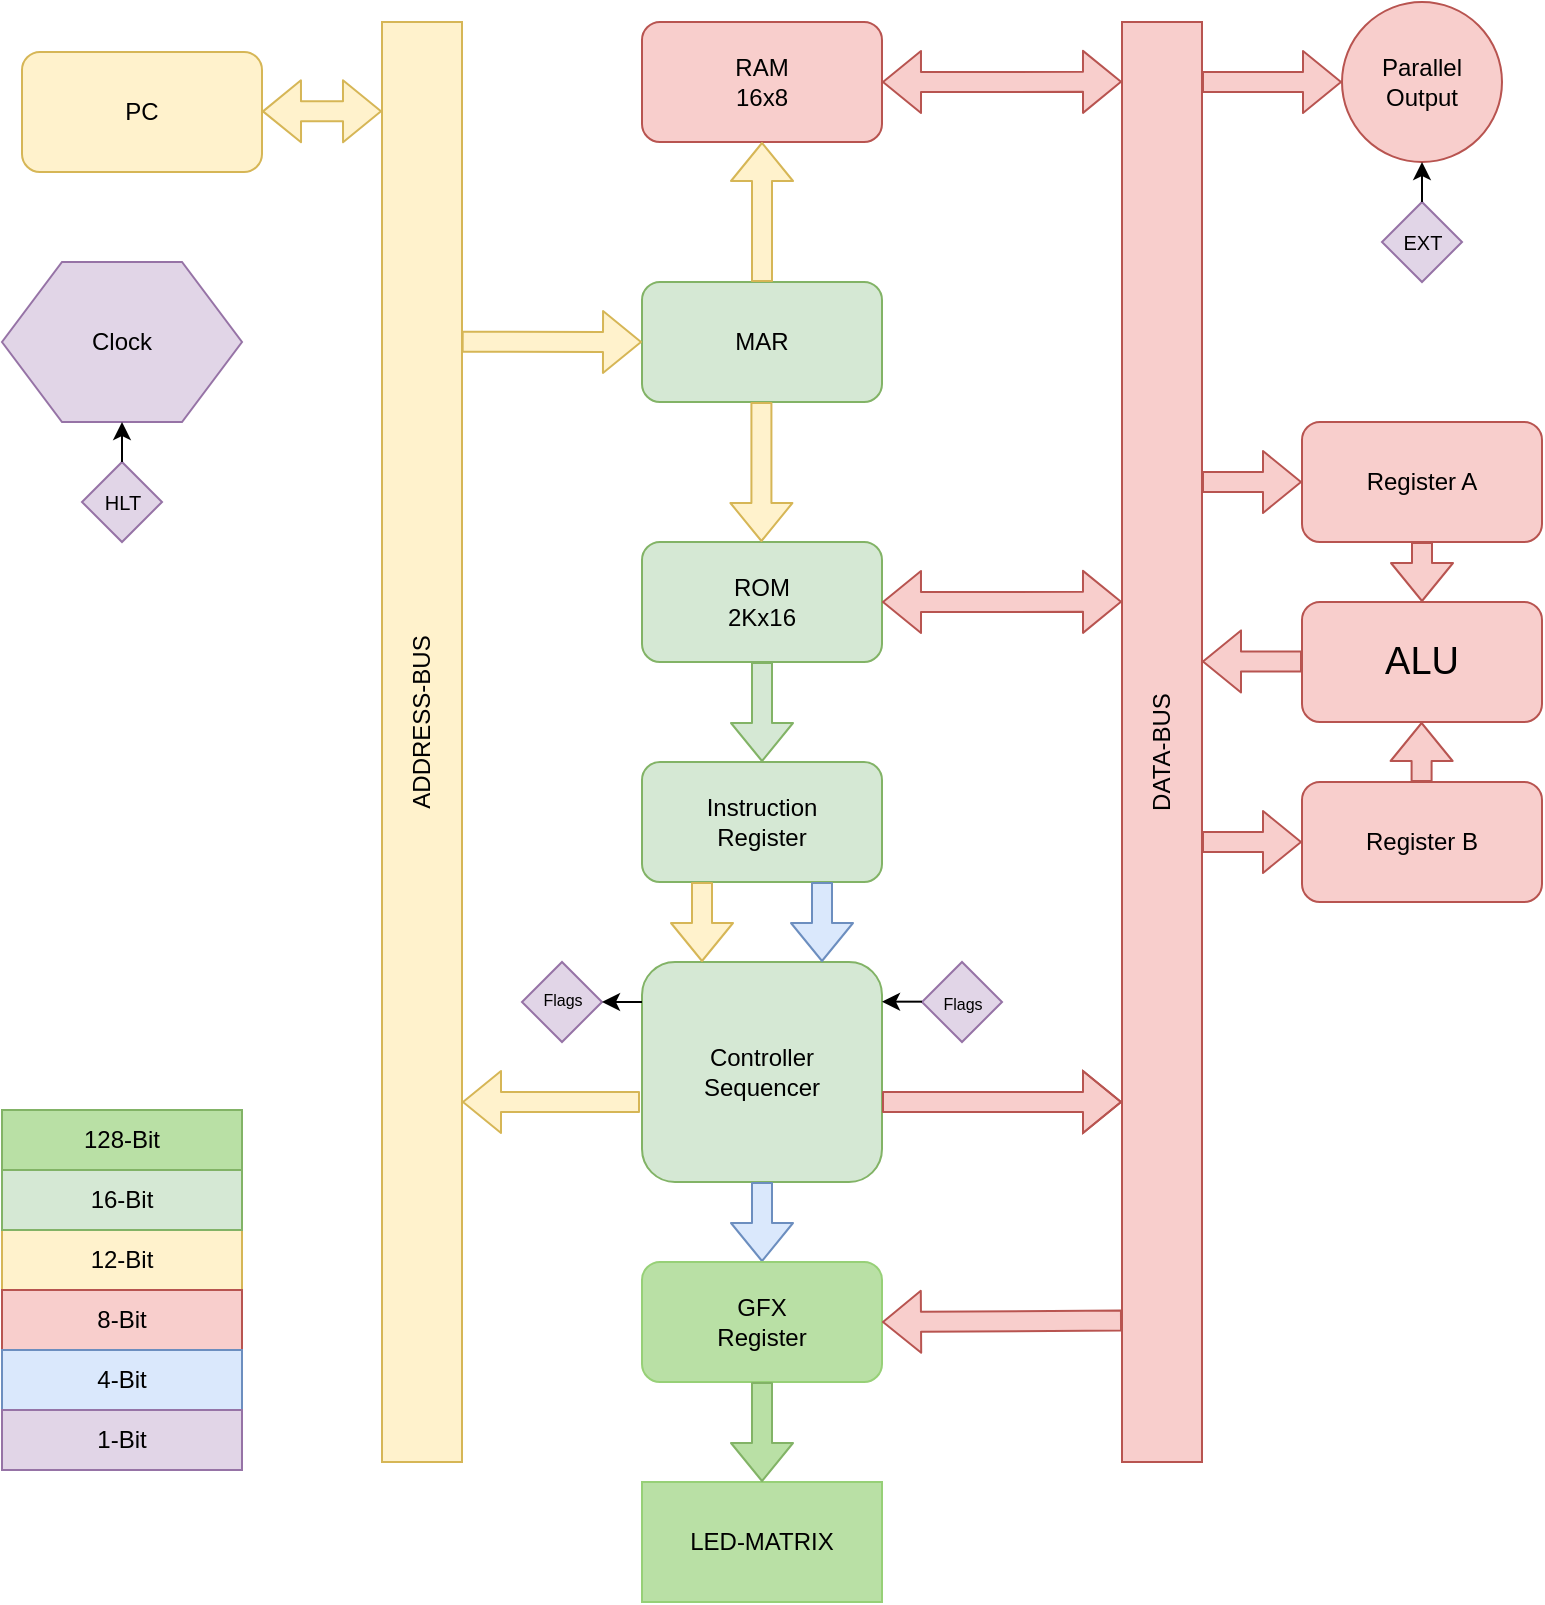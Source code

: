 <mxfile version="13.0.8"><diagram id="WFmuT5oM-DBxWraqQ1yd" name="Page-1"><mxGraphModel dx="2858" dy="1019" grid="1" gridSize="10" guides="1" tooltips="1" connect="1" arrows="1" fold="1" page="1" pageScale="1" pageWidth="827" pageHeight="1169" math="0" shadow="0"><root><mxCell id="0"/><mxCell id="1" parent="0"/><mxCell id="95xMvqeUkD8rkZqY0t32-1" value="" style="rounded=1;whiteSpace=wrap;html=1;fillColor=#fff2cc;strokeColor=#d6b656;" vertex="1" parent="1"><mxGeometry x="-430" y="55" width="120" height="60" as="geometry"/></mxCell><mxCell id="95xMvqeUkD8rkZqY0t32-2" value="PC" style="text;html=1;strokeColor=none;fillColor=none;align=center;verticalAlign=middle;whiteSpace=wrap;rounded=0;" vertex="1" parent="1"><mxGeometry x="-390" y="75" width="40" height="20" as="geometry"/></mxCell><mxCell id="95xMvqeUkD8rkZqY0t32-4" value="" style="rounded=0;whiteSpace=wrap;html=1;fillColor=#fff2cc;strokeColor=#d6b656;" vertex="1" parent="1"><mxGeometry x="-250" y="40" width="40" height="720" as="geometry"/></mxCell><mxCell id="95xMvqeUkD8rkZqY0t32-5" value="" style="rounded=0;whiteSpace=wrap;html=1;fillColor=#fff2cc;strokeColor=#d6b656;" vertex="1" parent="1"><mxGeometry x="-440" y="644" width="120" height="30" as="geometry"/></mxCell><mxCell id="95xMvqeUkD8rkZqY0t32-6" value="12-Bit" style="text;html=1;strokeColor=none;fillColor=none;align=center;verticalAlign=middle;whiteSpace=wrap;rounded=0;" vertex="1" parent="1"><mxGeometry x="-400" y="649" width="40" height="20" as="geometry"/></mxCell><mxCell id="95xMvqeUkD8rkZqY0t32-7" value="ADDRESS-BUS" style="text;html=1;strokeColor=none;fillColor=none;align=center;verticalAlign=middle;whiteSpace=wrap;rounded=0;rotation=-90;" vertex="1" parent="1"><mxGeometry x="-285" y="380" width="110" height="20" as="geometry"/></mxCell><mxCell id="95xMvqeUkD8rkZqY0t32-8" value="" style="rounded=1;whiteSpace=wrap;html=1;fillColor=#f8cecc;strokeColor=#b85450;" vertex="1" parent="1"><mxGeometry x="210" y="240" width="120" height="60" as="geometry"/></mxCell><mxCell id="95xMvqeUkD8rkZqY0t32-9" value="Register A" style="text;html=1;strokeColor=none;fillColor=none;align=center;verticalAlign=middle;whiteSpace=wrap;rounded=0;" vertex="1" parent="1"><mxGeometry x="240" y="260" width="60" height="20" as="geometry"/></mxCell><mxCell id="95xMvqeUkD8rkZqY0t32-11" value="" style="rounded=0;whiteSpace=wrap;html=1;fillColor=#f8cecc;strokeColor=#b85450;" vertex="1" parent="1"><mxGeometry x="120" y="40" width="40" height="720" as="geometry"/></mxCell><mxCell id="95xMvqeUkD8rkZqY0t32-12" value="DATA-BUS" style="text;html=1;strokeColor=none;fillColor=none;align=center;verticalAlign=middle;whiteSpace=wrap;rounded=0;rotation=-90;" vertex="1" parent="1"><mxGeometry x="100" y="395" width="80" height="20" as="geometry"/></mxCell><mxCell id="95xMvqeUkD8rkZqY0t32-15" value="" style="shape=flexArrow;endArrow=classic;html=1;entryX=0;entryY=0.5;entryDx=0;entryDy=0;fillColor=#f8cecc;strokeColor=#b85450;" edge="1" parent="1" target="95xMvqeUkD8rkZqY0t32-8"><mxGeometry width="50" height="50" relative="1" as="geometry"><mxPoint x="160" y="270" as="sourcePoint"/><mxPoint x="210" y="220" as="targetPoint"/></mxGeometry></mxCell><mxCell id="95xMvqeUkD8rkZqY0t32-16" value="" style="rounded=1;whiteSpace=wrap;html=1;fillColor=#f8cecc;strokeColor=#b85450;" vertex="1" parent="1"><mxGeometry x="210" y="420" width="120" height="60" as="geometry"/></mxCell><mxCell id="95xMvqeUkD8rkZqY0t32-17" value="Register B" style="text;html=1;strokeColor=none;fillColor=none;align=center;verticalAlign=middle;whiteSpace=wrap;rounded=0;" vertex="1" parent="1"><mxGeometry x="240" y="440" width="60" height="20" as="geometry"/></mxCell><mxCell id="95xMvqeUkD8rkZqY0t32-18" value="" style="shape=flexArrow;endArrow=classic;html=1;entryX=0;entryY=0.5;entryDx=0;entryDy=0;fillColor=#f8cecc;strokeColor=#b85450;" edge="1" parent="1" target="95xMvqeUkD8rkZqY0t32-16"><mxGeometry width="50" height="50" relative="1" as="geometry"><mxPoint x="160" y="450" as="sourcePoint"/><mxPoint x="210" y="400" as="targetPoint"/></mxGeometry></mxCell><mxCell id="95xMvqeUkD8rkZqY0t32-19" value="&lt;font style=&quot;font-size: 19px&quot;&gt;ALU&lt;/font&gt;" style="rounded=1;whiteSpace=wrap;html=1;fillColor=#f8cecc;strokeColor=#b85450;" vertex="1" parent="1"><mxGeometry x="210" y="330" width="120" height="60" as="geometry"/></mxCell><mxCell id="95xMvqeUkD8rkZqY0t32-20" value="" style="shape=flexArrow;endArrow=classic;html=1;exitX=0.5;exitY=1;exitDx=0;exitDy=0;fillColor=#f8cecc;strokeColor=#b85450;" edge="1" parent="1" source="95xMvqeUkD8rkZqY0t32-8"><mxGeometry width="50" height="50" relative="1" as="geometry"><mxPoint x="220" y="380" as="sourcePoint"/><mxPoint x="270" y="330" as="targetPoint"/></mxGeometry></mxCell><mxCell id="95xMvqeUkD8rkZqY0t32-22" value="" style="shape=flexArrow;endArrow=classic;html=1;exitX=0.5;exitY=1;exitDx=0;exitDy=0;fillColor=#f8cecc;strokeColor=#b85450;" edge="1" parent="1"><mxGeometry width="50" height="50" relative="1" as="geometry"><mxPoint x="269.8" y="420" as="sourcePoint"/><mxPoint x="269.8" y="390" as="targetPoint"/></mxGeometry></mxCell><mxCell id="95xMvqeUkD8rkZqY0t32-23" value="RAM&lt;br&gt;16x8" style="rounded=1;whiteSpace=wrap;html=1;fillColor=#f8cecc;strokeColor=#b85450;" vertex="1" parent="1"><mxGeometry x="-120" y="40" width="120" height="60" as="geometry"/></mxCell><mxCell id="95xMvqeUkD8rkZqY0t32-25" value="" style="rounded=0;whiteSpace=wrap;html=1;fillColor=#f8cecc;strokeColor=#b85450;" vertex="1" parent="1"><mxGeometry x="-440" y="674" width="120" height="30" as="geometry"/></mxCell><mxCell id="95xMvqeUkD8rkZqY0t32-26" value="8-Bit" style="text;html=1;strokeColor=none;fillColor=none;align=center;verticalAlign=middle;whiteSpace=wrap;rounded=0;" vertex="1" parent="1"><mxGeometry x="-400" y="679" width="40" height="20" as="geometry"/></mxCell><mxCell id="95xMvqeUkD8rkZqY0t32-27" value="" style="shape=flexArrow;endArrow=classic;html=1;entryX=0;entryY=0.5;entryDx=0;entryDy=0;fillColor=#f8cecc;strokeColor=#b85450;" edge="1" parent="1"><mxGeometry width="50" height="50" relative="1" as="geometry"><mxPoint x="210" y="359.71" as="sourcePoint"/><mxPoint x="160" y="359.71" as="targetPoint"/></mxGeometry></mxCell><mxCell id="95xMvqeUkD8rkZqY0t32-29" value="" style="shape=flexArrow;endArrow=classic;startArrow=classic;html=1;exitX=0;exitY=0.068;exitDx=0;exitDy=0;exitPerimeter=0;fillColor=#f8cecc;strokeColor=#b85450;entryX=1;entryY=0.5;entryDx=0;entryDy=0;" edge="1" parent="1" target="95xMvqeUkD8rkZqY0t32-23"><mxGeometry width="50" height="50" relative="1" as="geometry"><mxPoint x="120" y="69.92" as="sourcePoint"/><mxPoint x="60" y="70" as="targetPoint"/></mxGeometry></mxCell><mxCell id="95xMvqeUkD8rkZqY0t32-31" value="ROM&lt;br&gt;2Kx16" style="rounded=1;whiteSpace=wrap;html=1;fillColor=#d5e8d4;strokeColor=#82b366;" vertex="1" parent="1"><mxGeometry x="-120" y="300" width="120" height="60" as="geometry"/></mxCell><mxCell id="95xMvqeUkD8rkZqY0t32-32" value="" style="shape=flexArrow;endArrow=classic;startArrow=classic;html=1;exitX=0;exitY=0.068;exitDx=0;exitDy=0;exitPerimeter=0;fillColor=#f8cecc;strokeColor=#b85450;entryX=1;entryY=0.5;entryDx=0;entryDy=0;" edge="1" parent="1" target="95xMvqeUkD8rkZqY0t32-31"><mxGeometry width="50" height="50" relative="1" as="geometry"><mxPoint x="120" y="329.92" as="sourcePoint"/><mxPoint x="60" y="330" as="targetPoint"/></mxGeometry></mxCell><mxCell id="95xMvqeUkD8rkZqY0t32-34" value="" style="shape=flexArrow;endArrow=classic;html=1;fillColor=#d5e8d4;strokeColor=#82b366;exitX=0.5;exitY=1;exitDx=0;exitDy=0;" edge="1" parent="1" source="95xMvqeUkD8rkZqY0t32-31"><mxGeometry width="50" height="50" relative="1" as="geometry"><mxPoint x="-60.2" y="370" as="sourcePoint"/><mxPoint x="-60" y="410" as="targetPoint"/></mxGeometry></mxCell><mxCell id="95xMvqeUkD8rkZqY0t32-35" value="Instruction&lt;br&gt;Register" style="rounded=1;whiteSpace=wrap;html=1;fillColor=#d5e8d4;strokeColor=#82b366;" vertex="1" parent="1"><mxGeometry x="-120" y="410" width="120" height="60" as="geometry"/></mxCell><mxCell id="95xMvqeUkD8rkZqY0t32-36" value="Controller&lt;br&gt;Sequencer" style="rounded=1;whiteSpace=wrap;html=1;fillColor=#d5e8d4;strokeColor=#82b366;" vertex="1" parent="1"><mxGeometry x="-120" y="510" width="120" height="110" as="geometry"/></mxCell><mxCell id="95xMvqeUkD8rkZqY0t32-37" value="" style="shape=flexArrow;endArrow=classic;html=1;exitX=0.25;exitY=1;exitDx=0;exitDy=0;entryX=0.25;entryY=0;entryDx=0;entryDy=0;fillColor=#fff2cc;strokeColor=#d6b656;" edge="1" parent="1" source="95xMvqeUkD8rkZqY0t32-35" target="95xMvqeUkD8rkZqY0t32-36"><mxGeometry width="50" height="50" relative="1" as="geometry"><mxPoint x="-80" y="520" as="sourcePoint"/><mxPoint x="-30" y="470" as="targetPoint"/></mxGeometry></mxCell><mxCell id="95xMvqeUkD8rkZqY0t32-38" value="" style="shape=flexArrow;endArrow=classic;html=1;exitX=0.25;exitY=1;exitDx=0;exitDy=0;entryX=0.25;entryY=0;entryDx=0;entryDy=0;fillColor=#dae8fc;strokeColor=#6c8ebf;" edge="1" parent="1"><mxGeometry width="50" height="50" relative="1" as="geometry"><mxPoint x="-30" y="470" as="sourcePoint"/><mxPoint x="-30" y="510" as="targetPoint"/></mxGeometry></mxCell><mxCell id="95xMvqeUkD8rkZqY0t32-41" value="4-Bit" style="rounded=0;whiteSpace=wrap;html=1;fillColor=#dae8fc;strokeColor=#6c8ebf;" vertex="1" parent="1"><mxGeometry x="-440" y="704" width="120" height="30" as="geometry"/></mxCell><mxCell id="95xMvqeUkD8rkZqY0t32-44" value="" style="rounded=0;whiteSpace=wrap;html=1;fillColor=#d5e8d4;strokeColor=#82b366;" vertex="1" parent="1"><mxGeometry x="-440" y="614" width="120" height="30" as="geometry"/></mxCell><mxCell id="95xMvqeUkD8rkZqY0t32-45" value="16-Bit" style="text;html=1;strokeColor=none;fillColor=none;align=center;verticalAlign=middle;whiteSpace=wrap;rounded=0;" vertex="1" parent="1"><mxGeometry x="-400" y="619" width="40" height="20" as="geometry"/></mxCell><mxCell id="95xMvqeUkD8rkZqY0t32-50" value="1-Bit" style="rounded=0;whiteSpace=wrap;html=1;fillColor=#e1d5e7;strokeColor=#9673a6;" vertex="1" parent="1"><mxGeometry x="-440" y="734" width="120" height="30" as="geometry"/></mxCell><mxCell id="95xMvqeUkD8rkZqY0t32-53" value="" style="shape=flexArrow;endArrow=classic;startArrow=classic;html=1;exitX=0;exitY=0.068;exitDx=0;exitDy=0;exitPerimeter=0;fillColor=#fff2cc;strokeColor=#d6b656;" edge="1" parent="1"><mxGeometry width="50" height="50" relative="1" as="geometry"><mxPoint x="-250" y="84.6" as="sourcePoint"/><mxPoint x="-310" y="84.68" as="targetPoint"/></mxGeometry></mxCell><mxCell id="95xMvqeUkD8rkZqY0t32-46" value="" style="rhombus;whiteSpace=wrap;html=1;fillColor=#e1d5e7;strokeColor=#9673a6;rotation=90;" vertex="1" parent="1"><mxGeometry x="-180" y="510" width="40" height="40" as="geometry"/></mxCell><mxCell id="95xMvqeUkD8rkZqY0t32-48" value="" style="endArrow=classic;html=1;" edge="1" parent="1"><mxGeometry width="50" height="50" relative="1" as="geometry"><mxPoint x="-120" y="530" as="sourcePoint"/><mxPoint x="-140" y="530" as="targetPoint"/><Array as="points"><mxPoint x="-130" y="530"/></Array></mxGeometry></mxCell><mxCell id="95xMvqeUkD8rkZqY0t32-51" value="&lt;font style=&quot;font-size: 8px&quot;&gt;Flags&lt;/font&gt;" style="text;html=1;strokeColor=none;fillColor=none;align=center;verticalAlign=middle;whiteSpace=wrap;rounded=0;" vertex="1" parent="1"><mxGeometry x="-177.5" y="520" width="35" height="15" as="geometry"/></mxCell><mxCell id="95xMvqeUkD8rkZqY0t32-55" value="" style="rhombus;whiteSpace=wrap;html=1;fillColor=#e1d5e7;strokeColor=#9673a6;rotation=90;" vertex="1" parent="1"><mxGeometry x="20" y="510" width="40" height="40" as="geometry"/></mxCell><mxCell id="95xMvqeUkD8rkZqY0t32-56" value="" style="endArrow=classic;html=1;" edge="1" parent="1"><mxGeometry width="50" height="50" relative="1" as="geometry"><mxPoint x="20" y="529.83" as="sourcePoint"/><mxPoint y="529.83" as="targetPoint"/><Array as="points"><mxPoint x="10" y="529.83"/></Array></mxGeometry></mxCell><mxCell id="95xMvqeUkD8rkZqY0t32-57" value="&lt;font style=&quot;font-size: 8px&quot;&gt;Flags&lt;/font&gt;" style="text;html=1;strokeColor=none;fillColor=none;align=center;verticalAlign=middle;whiteSpace=wrap;rounded=0;" vertex="1" parent="1"><mxGeometry x="22.5" y="520" width="35" height="20" as="geometry"/></mxCell><mxCell id="95xMvqeUkD8rkZqY0t32-58" value="" style="shape=flexArrow;endArrow=classic;html=1;exitX=0.5;exitY=1;exitDx=0;exitDy=0;fillColor=#dae8fc;strokeColor=#6c8ebf;" edge="1" parent="1"><mxGeometry width="50" height="50" relative="1" as="geometry"><mxPoint x="-60.0" y="620" as="sourcePoint"/><mxPoint x="-60" y="660" as="targetPoint"/></mxGeometry></mxCell><mxCell id="95xMvqeUkD8rkZqY0t32-59" value="" style="rounded=1;whiteSpace=wrap;html=1;fillColor=#B9E0A5;strokeColor=#97D077;" vertex="1" parent="1"><mxGeometry x="-120" y="660" width="120" height="60" as="geometry"/></mxCell><mxCell id="95xMvqeUkD8rkZqY0t32-61" value="GFX&lt;br&gt;Register" style="text;html=1;strokeColor=none;fillColor=none;align=center;verticalAlign=middle;whiteSpace=wrap;rounded=0;" vertex="1" parent="1"><mxGeometry x="-80" y="680" width="40" height="20" as="geometry"/></mxCell><mxCell id="95xMvqeUkD8rkZqY0t32-64" value="MAR" style="rounded=1;whiteSpace=wrap;html=1;fillColor=#d5e8d4;strokeColor=#82b366;" vertex="1" parent="1"><mxGeometry x="-120" y="170" width="120" height="60" as="geometry"/></mxCell><mxCell id="95xMvqeUkD8rkZqY0t32-65" value="128-Bit" style="rounded=0;whiteSpace=wrap;html=1;fillColor=#B9E0A5;strokeColor=#82b366;" vertex="1" parent="1"><mxGeometry x="-440" y="584" width="120" height="30" as="geometry"/></mxCell><mxCell id="95xMvqeUkD8rkZqY0t32-67" value="LED-MATRIX" style="rounded=0;whiteSpace=wrap;html=1;strokeColor=#97D077;fillColor=#B9E0A5;" vertex="1" parent="1"><mxGeometry x="-120" y="770" width="120" height="60" as="geometry"/></mxCell><mxCell id="95xMvqeUkD8rkZqY0t32-68" value="" style="shape=flexArrow;endArrow=classic;html=1;entryX=0.5;entryY=0;entryDx=0;entryDy=0;fillColor=#B9E0A5;strokeColor=#82b366;" edge="1" parent="1" target="95xMvqeUkD8rkZqY0t32-67"><mxGeometry width="50" height="50" relative="1" as="geometry"><mxPoint x="-60" y="720" as="sourcePoint"/><mxPoint x="-10" y="670" as="targetPoint"/></mxGeometry></mxCell><mxCell id="95xMvqeUkD8rkZqY0t32-72" value="" style="shape=flexArrow;endArrow=classic;html=1;fillColor=#f8cecc;strokeColor=#b85450;entryX=1;entryY=0.5;entryDx=0;entryDy=0;exitX=0;exitY=0.908;exitDx=0;exitDy=0;exitPerimeter=0;" edge="1" parent="1" target="95xMvqeUkD8rkZqY0t32-59"><mxGeometry width="50" height="50" relative="1" as="geometry"><mxPoint x="120" y="689.28" as="sourcePoint"/><mxPoint x="100" y="670" as="targetPoint"/></mxGeometry></mxCell><mxCell id="95xMvqeUkD8rkZqY0t32-74" value="" style="shape=flexArrow;endArrow=classic;html=1;fillColor=#fff2cc;entryX=0.5;entryY=1;entryDx=0;entryDy=0;strokeColor=#d6b656;" edge="1" parent="1" target="95xMvqeUkD8rkZqY0t32-23"><mxGeometry width="50" height="50" relative="1" as="geometry"><mxPoint x="-60" y="170" as="sourcePoint"/><mxPoint x="-10" y="120" as="targetPoint"/></mxGeometry></mxCell><mxCell id="95xMvqeUkD8rkZqY0t32-75" value="" style="shape=flexArrow;endArrow=classic;html=1;fillColor=#fff2cc;entryX=0.5;entryY=1;entryDx=0;entryDy=0;strokeColor=#d6b656;" edge="1" parent="1"><mxGeometry width="50" height="50" relative="1" as="geometry"><mxPoint x="-60.29" y="230" as="sourcePoint"/><mxPoint x="-60.29" y="300" as="targetPoint"/></mxGeometry></mxCell><mxCell id="95xMvqeUkD8rkZqY0t32-77" value="" style="shape=flexArrow;endArrow=classic;html=1;fillColor=#fff2cc;strokeColor=#d6b656;exitX=0.996;exitY=0.222;exitDx=0;exitDy=0;exitPerimeter=0;" edge="1" parent="1" source="95xMvqeUkD8rkZqY0t32-4"><mxGeometry width="50" height="50" relative="1" as="geometry"><mxPoint x="-209" y="200" as="sourcePoint"/><mxPoint x="-120" y="200" as="targetPoint"/></mxGeometry></mxCell><mxCell id="95xMvqeUkD8rkZqY0t32-80" value="" style="shape=flexArrow;endArrow=classic;html=1;fillColor=#f8cecc;strokeColor=#b85450;" edge="1" parent="1"><mxGeometry width="50" height="50" relative="1" as="geometry"><mxPoint y="580" as="sourcePoint"/><mxPoint x="120" y="580" as="targetPoint"/><Array as="points"><mxPoint x="40" y="580"/></Array></mxGeometry></mxCell><mxCell id="95xMvqeUkD8rkZqY0t32-81" value="" style="shape=flexArrow;endArrow=classic;html=1;fillColor=#fff2cc;strokeColor=#d6b656;" edge="1" parent="1"><mxGeometry width="50" height="50" relative="1" as="geometry"><mxPoint x="-121" y="580" as="sourcePoint"/><mxPoint x="-210" y="580" as="targetPoint"/></mxGeometry></mxCell><mxCell id="95xMvqeUkD8rkZqY0t32-82" value="" style="ellipse;whiteSpace=wrap;html=1;strokeColor=#b85450;fillColor=#f8cecc;" vertex="1" parent="1"><mxGeometry x="230" y="30" width="80" height="80" as="geometry"/></mxCell><mxCell id="95xMvqeUkD8rkZqY0t32-83" value="" style="shape=flexArrow;endArrow=classic;html=1;fillColor=#f8cecc;entryX=0;entryY=0.5;entryDx=0;entryDy=0;strokeColor=#b85450;" edge="1" parent="1" target="95xMvqeUkD8rkZqY0t32-82"><mxGeometry width="50" height="50" relative="1" as="geometry"><mxPoint x="160" y="70" as="sourcePoint"/><mxPoint x="210" y="20" as="targetPoint"/></mxGeometry></mxCell><mxCell id="95xMvqeUkD8rkZqY0t32-85" value="Parallel&lt;br&gt;Output" style="text;html=1;strokeColor=none;fillColor=none;align=center;verticalAlign=middle;whiteSpace=wrap;rounded=0;" vertex="1" parent="1"><mxGeometry x="250" y="60" width="40" height="20" as="geometry"/></mxCell><mxCell id="95xMvqeUkD8rkZqY0t32-86" value="Clock" style="shape=hexagon;perimeter=hexagonPerimeter2;whiteSpace=wrap;html=1;strokeColor=#9673a6;fillColor=#e1d5e7;" vertex="1" parent="1"><mxGeometry x="-440" y="160" width="120" height="80" as="geometry"/></mxCell><mxCell id="95xMvqeUkD8rkZqY0t32-89" value="" style="rhombus;whiteSpace=wrap;html=1;fillColor=#e1d5e7;strokeColor=#9673a6;rotation=90;" vertex="1" parent="1"><mxGeometry x="-400" y="260" width="40" height="40" as="geometry"/></mxCell><mxCell id="95xMvqeUkD8rkZqY0t32-91" value="&lt;font style=&quot;font-size: 10px&quot;&gt;HLT&lt;/font&gt;" style="text;html=1;strokeColor=none;fillColor=none;align=center;verticalAlign=middle;whiteSpace=wrap;rounded=0;" vertex="1" parent="1"><mxGeometry x="-397.5" y="270" width="35" height="20" as="geometry"/></mxCell><mxCell id="95xMvqeUkD8rkZqY0t32-92" value="" style="endArrow=classic;html=1;fillColor=#B9E0A5;entryX=0.5;entryY=1;entryDx=0;entryDy=0;exitX=0;exitY=0.5;exitDx=0;exitDy=0;" edge="1" parent="1" source="95xMvqeUkD8rkZqY0t32-89" target="95xMvqeUkD8rkZqY0t32-86"><mxGeometry width="50" height="50" relative="1" as="geometry"><mxPoint x="-379" y="260" as="sourcePoint"/><mxPoint x="-310" y="271" as="targetPoint"/></mxGeometry></mxCell><mxCell id="95xMvqeUkD8rkZqY0t32-93" value="" style="rhombus;whiteSpace=wrap;html=1;fillColor=#e1d5e7;strokeColor=#9673a6;rotation=90;" vertex="1" parent="1"><mxGeometry x="250" y="130" width="40" height="40" as="geometry"/></mxCell><mxCell id="95xMvqeUkD8rkZqY0t32-94" value="&lt;font style=&quot;font-size: 10px&quot;&gt;EXT&lt;/font&gt;" style="text;html=1;strokeColor=none;fillColor=none;align=center;verticalAlign=middle;whiteSpace=wrap;rounded=0;" vertex="1" parent="1"><mxGeometry x="252.5" y="140" width="35" height="20" as="geometry"/></mxCell><mxCell id="95xMvqeUkD8rkZqY0t32-95" value="" style="endArrow=classic;html=1;fillColor=#B9E0A5;entryX=0.5;entryY=1;entryDx=0;entryDy=0;exitX=0;exitY=0.5;exitDx=0;exitDy=0;" edge="1" parent="1" source="95xMvqeUkD8rkZqY0t32-93"><mxGeometry width="50" height="50" relative="1" as="geometry"><mxPoint x="271" y="130" as="sourcePoint"/><mxPoint x="270" y="110" as="targetPoint"/></mxGeometry></mxCell></root></mxGraphModel></diagram></mxfile>